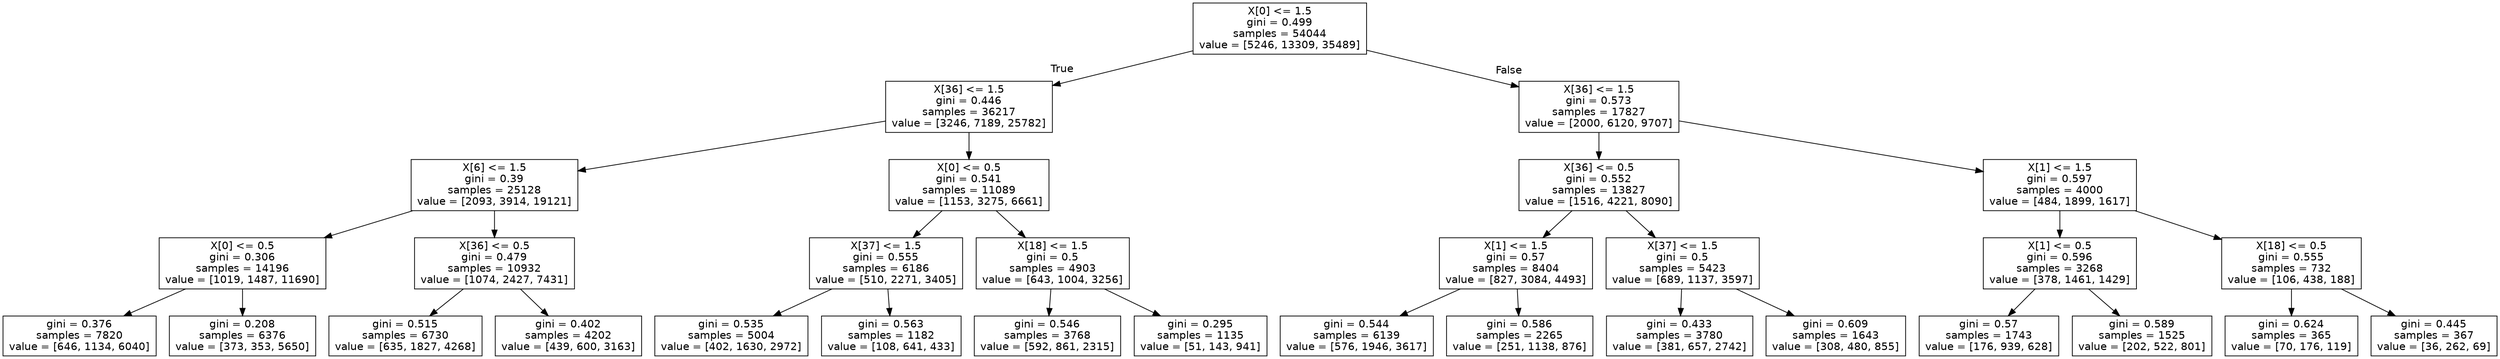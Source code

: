 digraph Tree {
node [shape=box, fontname="helvetica"] ;
edge [fontname="helvetica"] ;
0 [label="X[0] <= 1.5\ngini = 0.499\nsamples = 54044\nvalue = [5246, 13309, 35489]"] ;
1 [label="X[36] <= 1.5\ngini = 0.446\nsamples = 36217\nvalue = [3246, 7189, 25782]"] ;
0 -> 1 [labeldistance=2.5, labelangle=45, headlabel="True"] ;
2 [label="X[6] <= 1.5\ngini = 0.39\nsamples = 25128\nvalue = [2093, 3914, 19121]"] ;
1 -> 2 ;
3 [label="X[0] <= 0.5\ngini = 0.306\nsamples = 14196\nvalue = [1019, 1487, 11690]"] ;
2 -> 3 ;
4 [label="gini = 0.376\nsamples = 7820\nvalue = [646, 1134, 6040]"] ;
3 -> 4 ;
5 [label="gini = 0.208\nsamples = 6376\nvalue = [373, 353, 5650]"] ;
3 -> 5 ;
6 [label="X[36] <= 0.5\ngini = 0.479\nsamples = 10932\nvalue = [1074, 2427, 7431]"] ;
2 -> 6 ;
7 [label="gini = 0.515\nsamples = 6730\nvalue = [635, 1827, 4268]"] ;
6 -> 7 ;
8 [label="gini = 0.402\nsamples = 4202\nvalue = [439, 600, 3163]"] ;
6 -> 8 ;
9 [label="X[0] <= 0.5\ngini = 0.541\nsamples = 11089\nvalue = [1153, 3275, 6661]"] ;
1 -> 9 ;
10 [label="X[37] <= 1.5\ngini = 0.555\nsamples = 6186\nvalue = [510, 2271, 3405]"] ;
9 -> 10 ;
11 [label="gini = 0.535\nsamples = 5004\nvalue = [402, 1630, 2972]"] ;
10 -> 11 ;
12 [label="gini = 0.563\nsamples = 1182\nvalue = [108, 641, 433]"] ;
10 -> 12 ;
13 [label="X[18] <= 1.5\ngini = 0.5\nsamples = 4903\nvalue = [643, 1004, 3256]"] ;
9 -> 13 ;
14 [label="gini = 0.546\nsamples = 3768\nvalue = [592, 861, 2315]"] ;
13 -> 14 ;
15 [label="gini = 0.295\nsamples = 1135\nvalue = [51, 143, 941]"] ;
13 -> 15 ;
16 [label="X[36] <= 1.5\ngini = 0.573\nsamples = 17827\nvalue = [2000, 6120, 9707]"] ;
0 -> 16 [labeldistance=2.5, labelangle=-45, headlabel="False"] ;
17 [label="X[36] <= 0.5\ngini = 0.552\nsamples = 13827\nvalue = [1516, 4221, 8090]"] ;
16 -> 17 ;
18 [label="X[1] <= 1.5\ngini = 0.57\nsamples = 8404\nvalue = [827, 3084, 4493]"] ;
17 -> 18 ;
19 [label="gini = 0.544\nsamples = 6139\nvalue = [576, 1946, 3617]"] ;
18 -> 19 ;
20 [label="gini = 0.586\nsamples = 2265\nvalue = [251, 1138, 876]"] ;
18 -> 20 ;
21 [label="X[37] <= 1.5\ngini = 0.5\nsamples = 5423\nvalue = [689, 1137, 3597]"] ;
17 -> 21 ;
22 [label="gini = 0.433\nsamples = 3780\nvalue = [381, 657, 2742]"] ;
21 -> 22 ;
23 [label="gini = 0.609\nsamples = 1643\nvalue = [308, 480, 855]"] ;
21 -> 23 ;
24 [label="X[1] <= 1.5\ngini = 0.597\nsamples = 4000\nvalue = [484, 1899, 1617]"] ;
16 -> 24 ;
25 [label="X[1] <= 0.5\ngini = 0.596\nsamples = 3268\nvalue = [378, 1461, 1429]"] ;
24 -> 25 ;
26 [label="gini = 0.57\nsamples = 1743\nvalue = [176, 939, 628]"] ;
25 -> 26 ;
27 [label="gini = 0.589\nsamples = 1525\nvalue = [202, 522, 801]"] ;
25 -> 27 ;
28 [label="X[18] <= 0.5\ngini = 0.555\nsamples = 732\nvalue = [106, 438, 188]"] ;
24 -> 28 ;
29 [label="gini = 0.624\nsamples = 365\nvalue = [70, 176, 119]"] ;
28 -> 29 ;
30 [label="gini = 0.445\nsamples = 367\nvalue = [36, 262, 69]"] ;
28 -> 30 ;
}